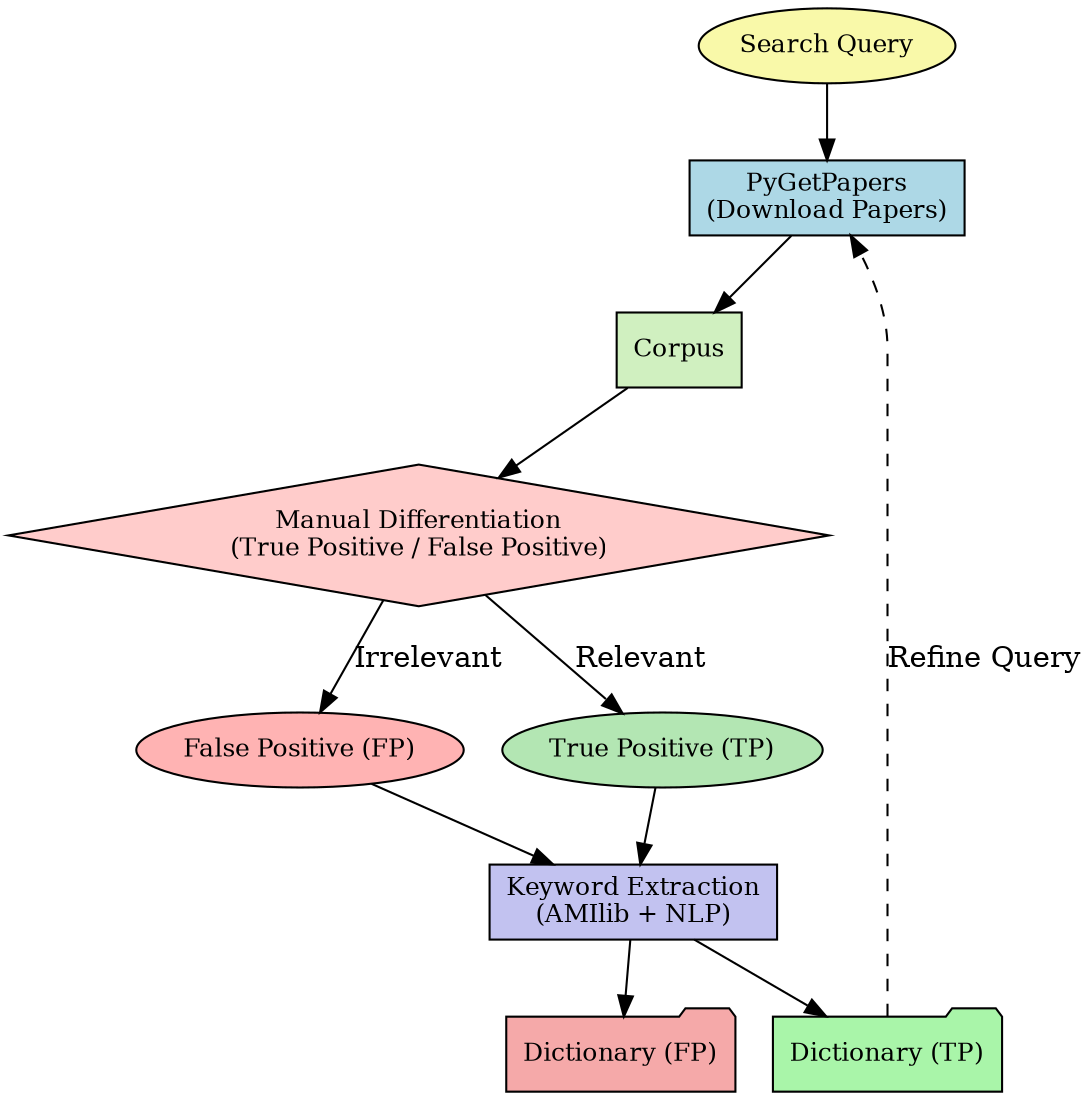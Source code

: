 digraph SemanticClimate {
    rankdir=TB;
    node [shape=box, style=filled, fontsize=12];

    Q  [label="Search Query", shape=oval, fillcolor="#f9f9a9"];
    P  [label="PyGetPapers\n(Download Papers)", fillcolor="#add8e6"];
    C  [label="Corpus", fillcolor="#d0f0c0"];
    M  [label="Manual Differentiation\n(True Positive / False Positive)", shape=diamond, fillcolor="#ffcccb"];
    TP [label="True Positive (TP)", shape=ellipse, fillcolor="#b3e6b3"];
    FP [label="False Positive (FP)", shape=ellipse, fillcolor="#ffb3b3"];
    K  [label="Keyword Extraction\n(AMIlib + NLP)", fillcolor="#c2c2f0"];
    DTP [label="Dictionary (TP)", shape=folder, fillcolor="#a9f5a9"];
    DFP [label="Dictionary (FP)", shape=folder, fillcolor="#f5a9a9"];

    Q -> P;
    P -> C;
    C -> M;
    M -> TP [label="Relevant"];
    M -> FP [label="Irrelevant"];
    TP -> K;
    FP -> K;
    K -> DTP;
    K -> DFP;
    DTP -> P[style=dashed, label="Refine Query"];
}
